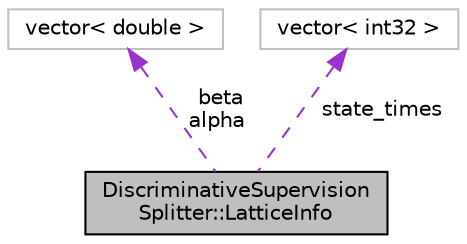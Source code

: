 digraph "DiscriminativeSupervisionSplitter::LatticeInfo"
{
  edge [fontname="Helvetica",fontsize="10",labelfontname="Helvetica",labelfontsize="10"];
  node [fontname="Helvetica",fontsize="10",shape=record];
  Node1 [label="DiscriminativeSupervision\lSplitter::LatticeInfo",height=0.2,width=0.4,color="black", fillcolor="grey75", style="filled", fontcolor="black"];
  Node2 -> Node1 [dir="back",color="darkorchid3",fontsize="10",style="dashed",label=" beta\nalpha" ,fontname="Helvetica"];
  Node2 [label="vector\< double \>",height=0.2,width=0.4,color="grey75", fillcolor="white", style="filled"];
  Node3 -> Node1 [dir="back",color="darkorchid3",fontsize="10",style="dashed",label=" state_times" ,fontname="Helvetica"];
  Node3 [label="vector\< int32 \>",height=0.2,width=0.4,color="grey75", fillcolor="white", style="filled"];
}
